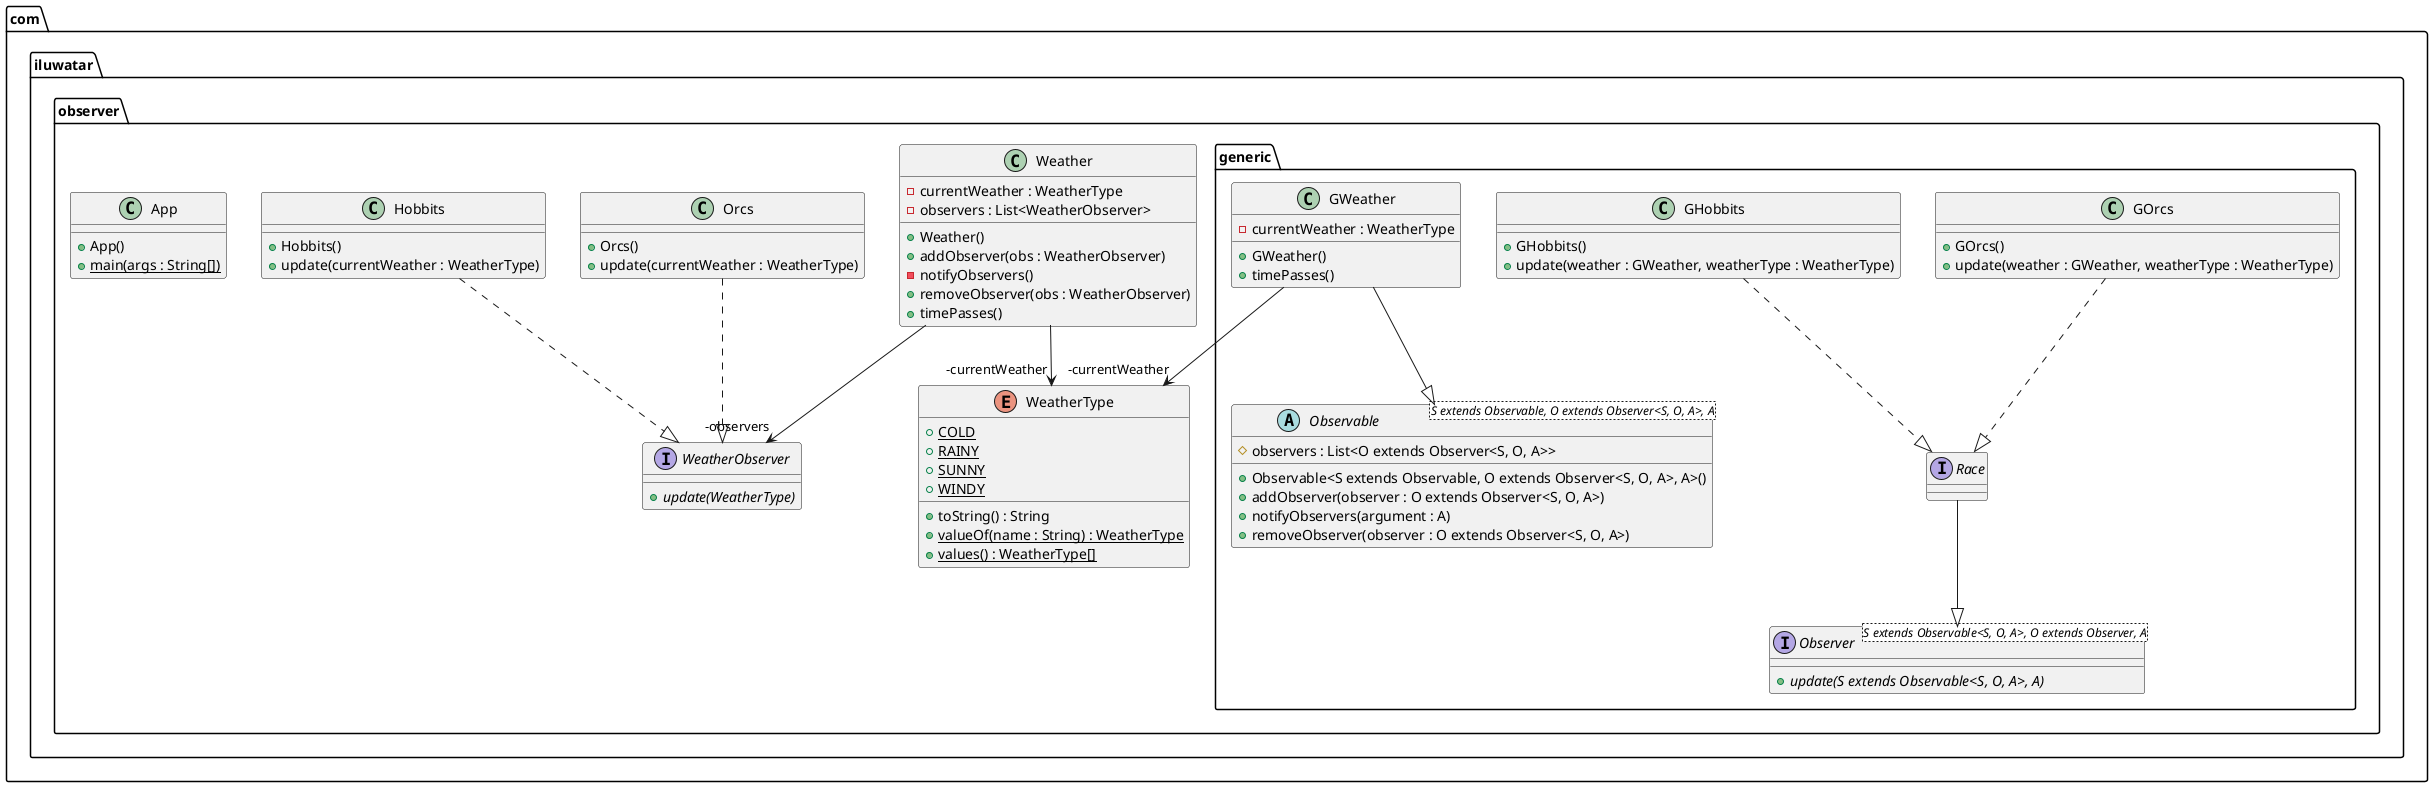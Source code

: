 @startuml
package com.iluwatar.observer {
  class Orcs {
    + Orcs()
    + update(currentWeather : WeatherType)
  }
  class Hobbits {
    + Hobbits()
    + update(currentWeather : WeatherType)
  }
  class Weather {
    - currentWeather : WeatherType
    - observers : List<WeatherObserver>
    + Weather()
    + addObserver(obs : WeatherObserver)
    - notifyObservers()
    + removeObserver(obs : WeatherObserver)
    + timePasses()
  }
  class App {
    + App()
    + main(args : String[]) {static}
  }
  interface WeatherObserver {
    + update(WeatherType) {abstract}
  }
  enum WeatherType {
    + COLD {static}
    + RAINY {static}
    + SUNNY {static}
    + WINDY {static}
    + toString() : String
    + valueOf(name : String) : WeatherType {static}
    + values() : WeatherType[] {static}
  }
}
package com.iluwatar.observer.generic {
  class GOrcs {
    + GOrcs()
    + update(weather : GWeather, weatherType : WeatherType)
  }
  interface Race {
  }
  abstract class Observable<S extends Observable, O extends Observer<S, O, A>, A> {
    # observers : List<O extends Observer<S, O, A>>
    + Observable<S extends Observable, O extends Observer<S, O, A>, A>()
    + addObserver(observer : O extends Observer<S, O, A>)
    + notifyObservers(argument : A)
    + removeObserver(observer : O extends Observer<S, O, A>)
  }
  class GWeather {
    - currentWeather : WeatherType
    + GWeather()
    + timePasses()
  }
  interface Observer<S extends Observable<S, O, A>, O extends Observer, A> {
    + update(S extends Observable<S, O, A>, A) {abstract}
  }
  class GHobbits {
    + GHobbits()
    + update(weather : GWeather, weatherType : WeatherType)
  }
}
Weather -->  "-currentWeather" WeatherType
GWeather -->  "-currentWeather" WeatherType
Weather -->  "-observers" WeatherObserver
GOrcs ..|> Race 
Orcs ..|> WeatherObserver 
Hobbits ..|> WeatherObserver 
Race --|> Observer 
GWeather --|> Observable 
GHobbits ..|> Race 
@enduml